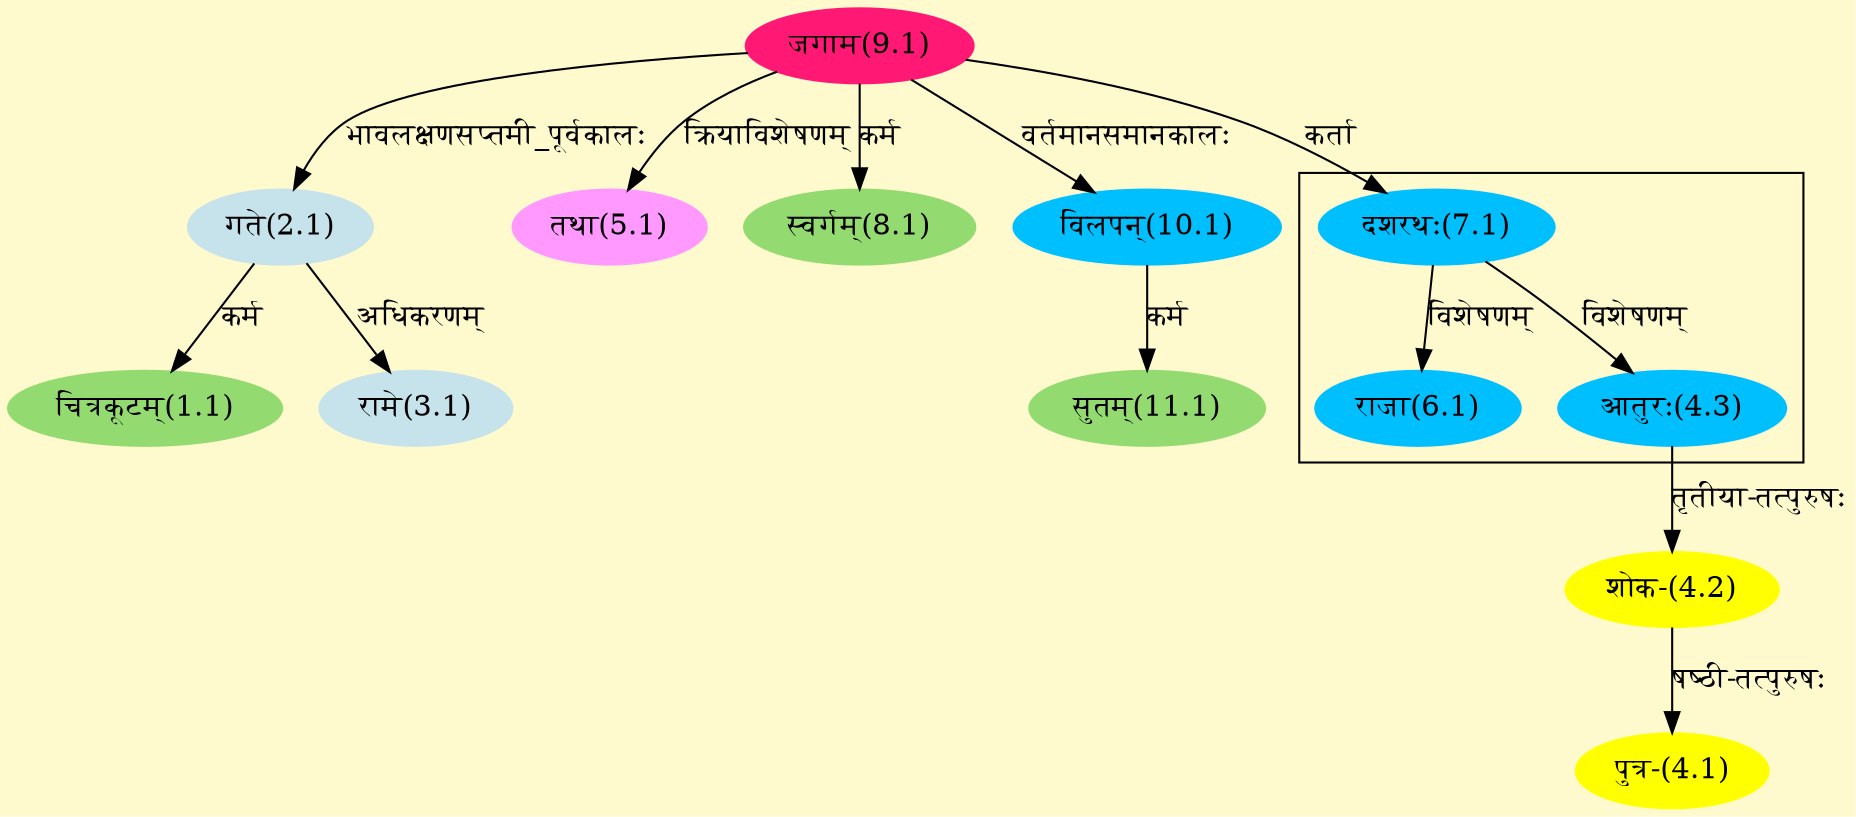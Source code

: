 digraph G{
rankdir=BT;
 compound=true;
 bgcolor="lemonchiffon1";

subgraph cluster_1{
Node4_3 [style=filled, color="#00BFFF" label = "आतुरः(4.3)"]
Node7_1 [style=filled, color="#00BFFF" label = "दशरथः(7.1)"]
Node6_1 [style=filled, color="#00BFFF" label = "राजा(6.1)"]

}
Node1_1 [style=filled, color="#93DB70" label = "चित्रकूटम्(1.1)"]
Node2_1 [style=filled, color="#C6E2EB" label = "गते(2.1)"]
Node9_1 [style=filled, color="#FF1975" label = "जगाम(9.1)"]
Node3_1 [style=filled, color="#C6E2EB" label = "रामे(3.1)"]
Node4_1 [style=filled, color="#FFFF00" label = "पुत्र-(4.1)"]
Node4_2 [style=filled, color="#FFFF00" label = "शोक-(4.2)"]
Node4_3 [style=filled, color="#00BFFF" label = "आतुरः(4.3)"]
Node5_1 [style=filled, color="#FF99FF" label = "तथा(5.1)"]
Node7_1 [style=filled, color="#00BFFF" label = "दशरथः(7.1)"]
Node8_1 [style=filled, color="#93DB70" label = "स्वर्गम्(8.1)"]
Node [style=filled, color="" label = "()"]
Node10_1 [style=filled, color="#00BFFF" label = "विलपन्(10.1)"]
Node11_1 [style=filled, color="#93DB70" label = "सुतम्(11.1)"]
/* Start of Relations section */

Node1_1 -> Node2_1 [  label="कर्म"  dir="back" ]
Node2_1 -> Node9_1 [  label="भावलक्षणसप्तमी_पूर्वकालः"  dir="back" ]
Node3_1 -> Node2_1 [  label="अधिकरणम्"  dir="back" ]
Node4_1 -> Node4_2 [  label="षष्ठी-तत्पुरुषः"  dir="back" ]
Node4_2 -> Node4_3 [  label="तृतीया-तत्पुरुषः"  dir="back" ]
Node4_3 -> Node7_1 [  label="विशेषणम्"  dir="back" ]
Node5_1 -> Node9_1 [  label="क्रियाविशेषणम्"  dir="back" ]
Node6_1 -> Node7_1 [  label="विशेषणम्"  dir="back" ]
Node7_1 -> Node9_1 [  label="कर्ता"  dir="back" ]
Node8_1 -> Node9_1 [  label="कर्म"  dir="back" ]
Node10_1 -> Node9_1 [  label="वर्तमानसमानकालः"  dir="back" ]
Node11_1 -> Node10_1 [  label="कर्म"  dir="back" ]
}
